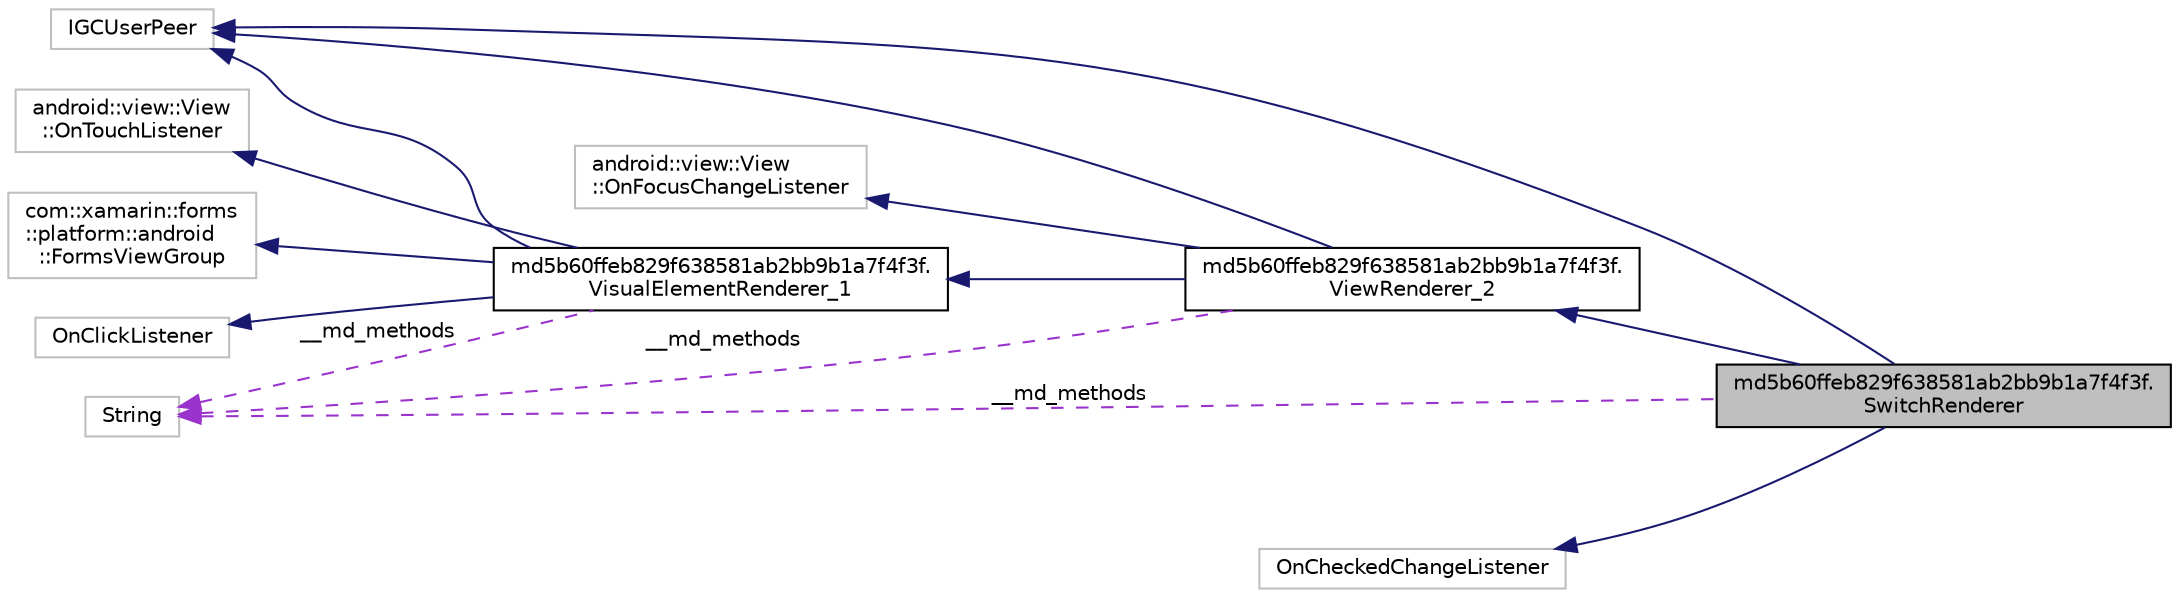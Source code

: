 digraph "md5b60ffeb829f638581ab2bb9b1a7f4f3f.SwitchRenderer"
{
  edge [fontname="Helvetica",fontsize="10",labelfontname="Helvetica",labelfontsize="10"];
  node [fontname="Helvetica",fontsize="10",shape=record];
  rankdir="LR";
  Node9 [label="md5b60ffeb829f638581ab2bb9b1a7f4f3f.\lSwitchRenderer",height=0.2,width=0.4,color="black", fillcolor="grey75", style="filled", fontcolor="black"];
  Node10 -> Node9 [dir="back",color="midnightblue",fontsize="10",style="solid",fontname="Helvetica"];
  Node10 [label="md5b60ffeb829f638581ab2bb9b1a7f4f3f.\lViewRenderer_2",height=0.2,width=0.4,color="black", fillcolor="white", style="filled",URL="$classmd5b60ffeb829f638581ab2bb9b1a7f4f3f_1_1_view_renderer__2.html"];
  Node11 -> Node10 [dir="back",color="midnightblue",fontsize="10",style="solid",fontname="Helvetica"];
  Node11 [label="md5b60ffeb829f638581ab2bb9b1a7f4f3f.\lVisualElementRenderer_1",height=0.2,width=0.4,color="black", fillcolor="white", style="filled",URL="$classmd5b60ffeb829f638581ab2bb9b1a7f4f3f_1_1_visual_element_renderer__1.html"];
  Node12 -> Node11 [dir="back",color="midnightblue",fontsize="10",style="solid",fontname="Helvetica"];
  Node12 [label="com::xamarin::forms\l::platform::android\l::FormsViewGroup",height=0.2,width=0.4,color="grey75", fillcolor="white", style="filled"];
  Node13 -> Node11 [dir="back",color="midnightblue",fontsize="10",style="solid",fontname="Helvetica"];
  Node13 [label="IGCUserPeer",height=0.2,width=0.4,color="grey75", fillcolor="white", style="filled"];
  Node14 -> Node11 [dir="back",color="midnightblue",fontsize="10",style="solid",fontname="Helvetica"];
  Node14 [label="android::view::View\l::OnTouchListener",height=0.2,width=0.4,color="grey75", fillcolor="white", style="filled"];
  Node15 -> Node11 [dir="back",color="midnightblue",fontsize="10",style="solid",fontname="Helvetica"];
  Node15 [label="OnClickListener",height=0.2,width=0.4,color="grey75", fillcolor="white", style="filled"];
  Node16 -> Node11 [dir="back",color="darkorchid3",fontsize="10",style="dashed",label=" __md_methods" ,fontname="Helvetica"];
  Node16 [label="String",height=0.2,width=0.4,color="grey75", fillcolor="white", style="filled"];
  Node13 -> Node10 [dir="back",color="midnightblue",fontsize="10",style="solid",fontname="Helvetica"];
  Node17 -> Node10 [dir="back",color="midnightblue",fontsize="10",style="solid",fontname="Helvetica"];
  Node17 [label="android::view::View\l::OnFocusChangeListener",height=0.2,width=0.4,color="grey75", fillcolor="white", style="filled"];
  Node16 -> Node10 [dir="back",color="darkorchid3",fontsize="10",style="dashed",label=" __md_methods" ,fontname="Helvetica"];
  Node13 -> Node9 [dir="back",color="midnightblue",fontsize="10",style="solid",fontname="Helvetica"];
  Node18 -> Node9 [dir="back",color="midnightblue",fontsize="10",style="solid",fontname="Helvetica"];
  Node18 [label="OnCheckedChangeListener",height=0.2,width=0.4,color="grey75", fillcolor="white", style="filled"];
  Node16 -> Node9 [dir="back",color="darkorchid3",fontsize="10",style="dashed",label=" __md_methods" ,fontname="Helvetica"];
}
